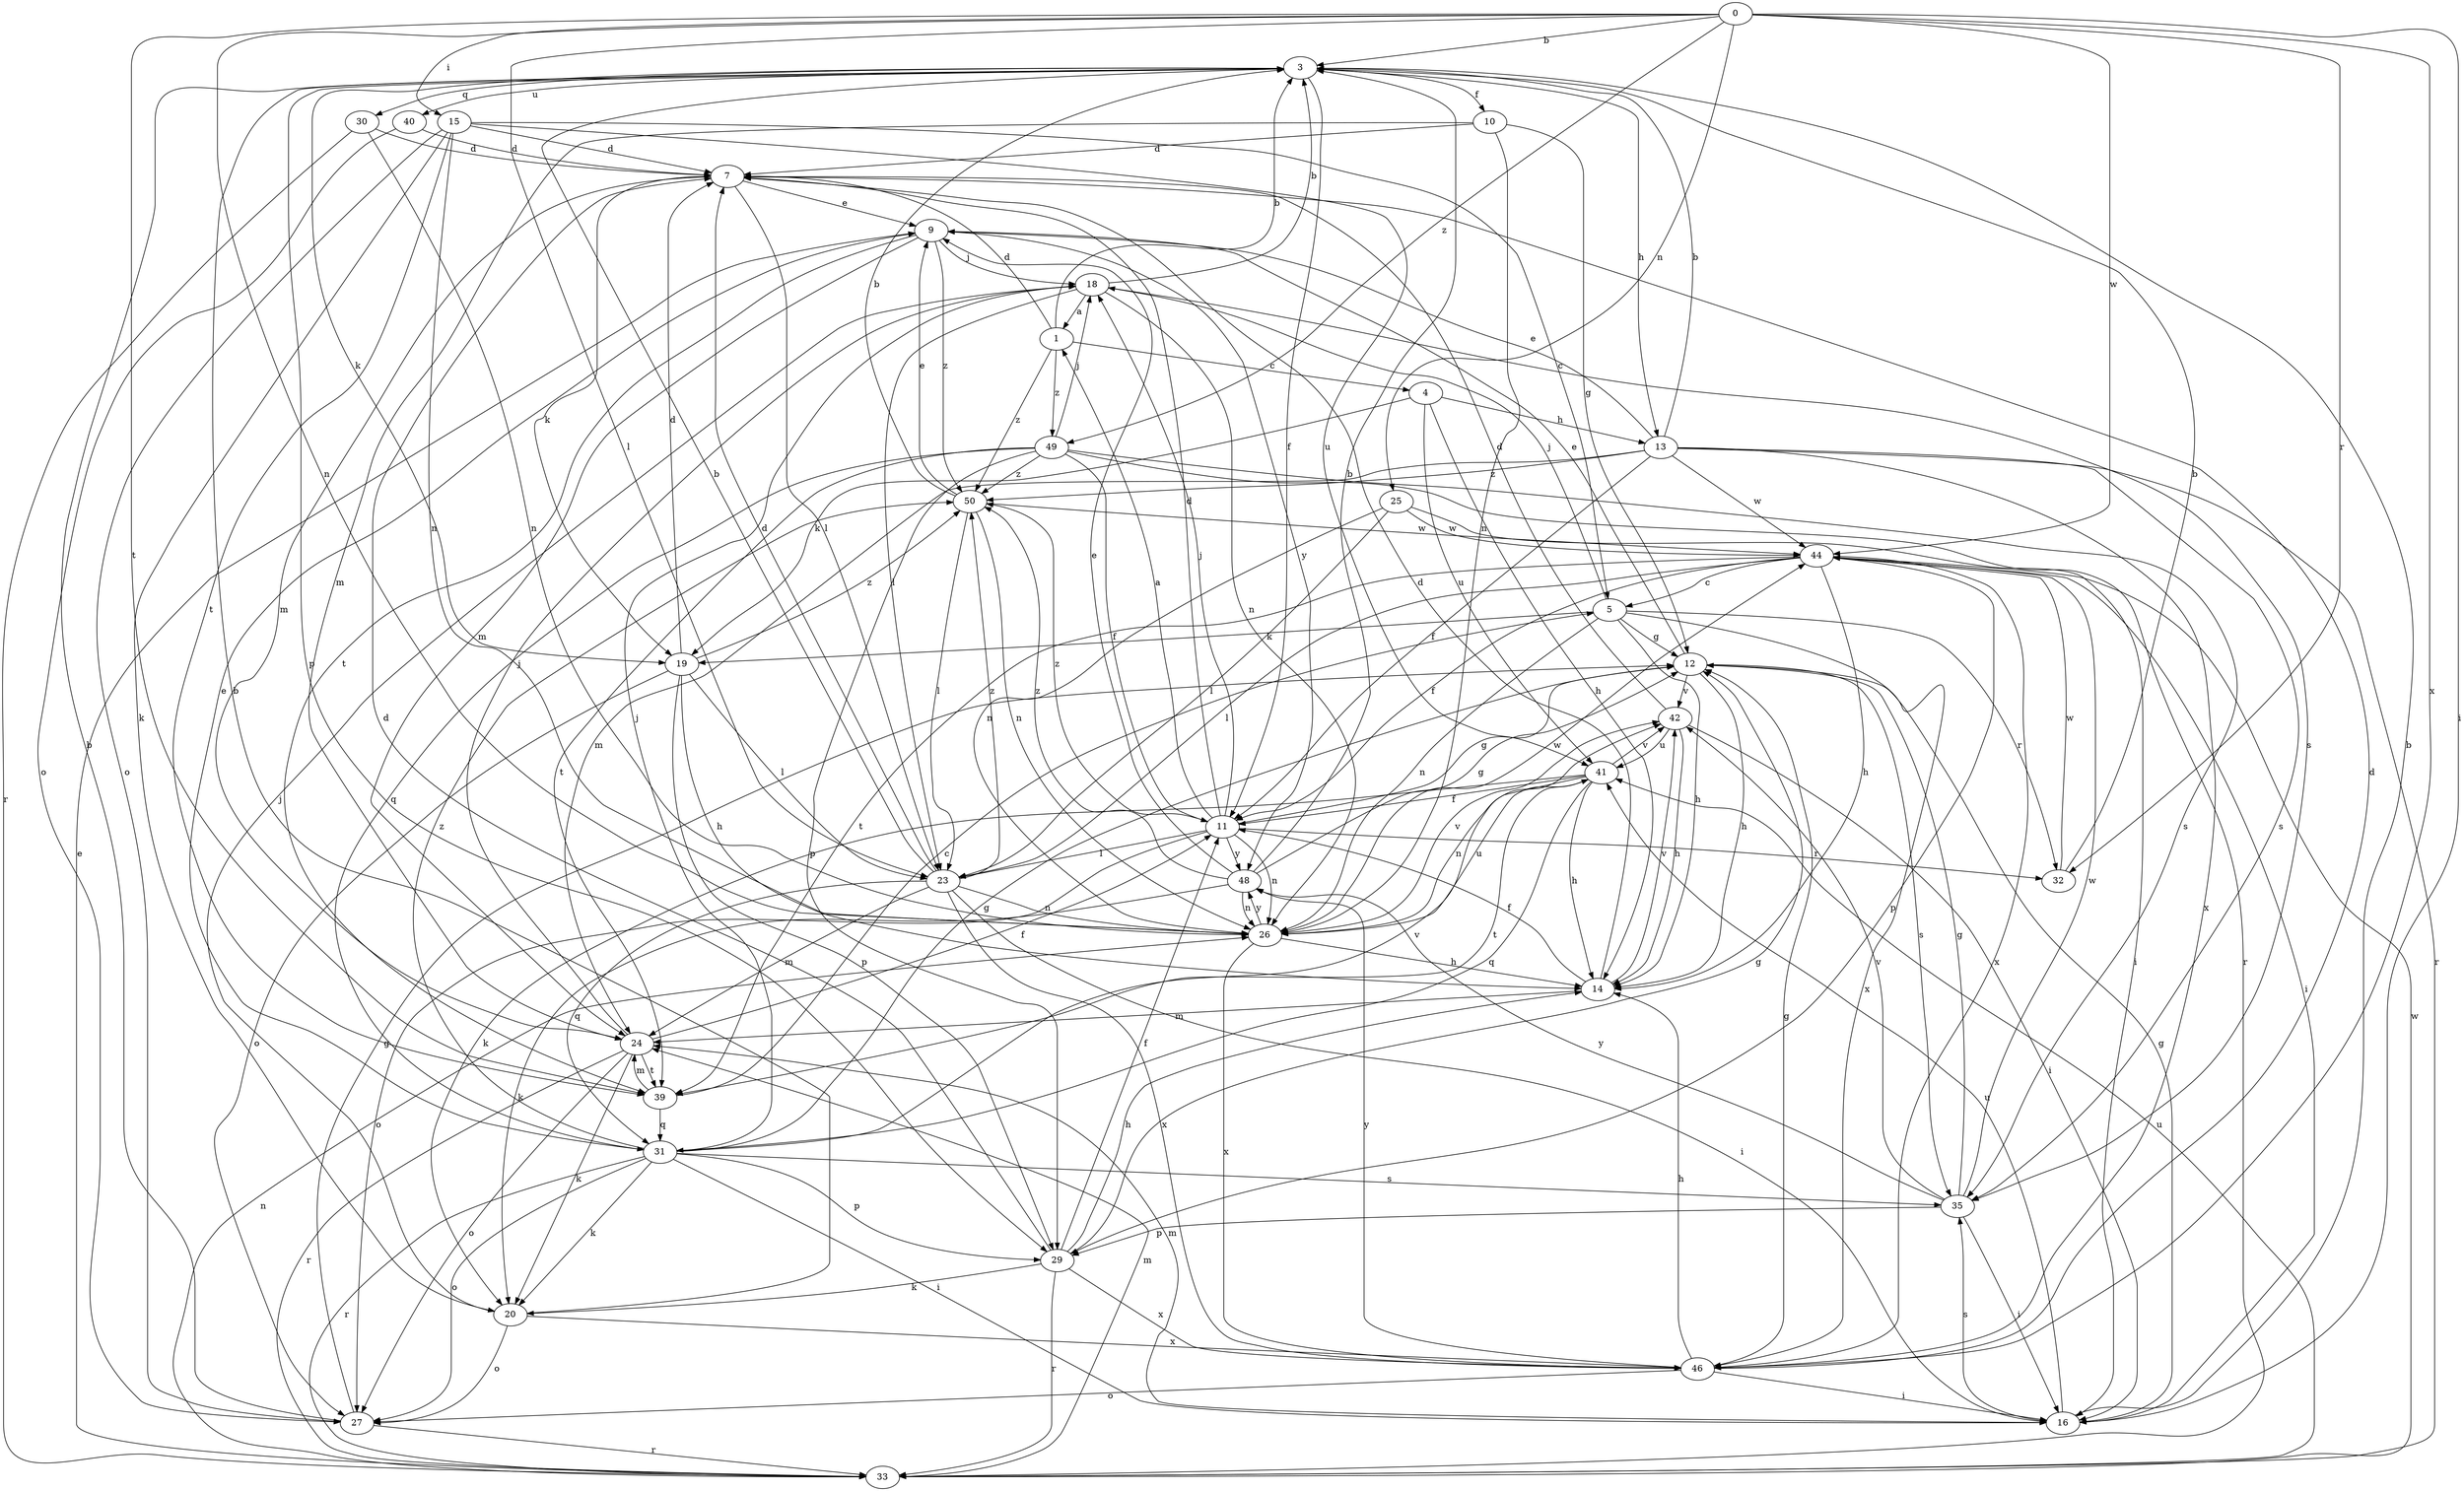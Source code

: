 strict digraph  {
0;
1;
3;
4;
5;
7;
9;
10;
11;
12;
13;
14;
15;
16;
18;
19;
20;
23;
24;
25;
26;
27;
29;
30;
31;
32;
33;
35;
39;
40;
41;
42;
44;
46;
48;
49;
50;
0 -> 3  [label=b];
0 -> 15  [label=i];
0 -> 16  [label=i];
0 -> 23  [label=l];
0 -> 25  [label=n];
0 -> 26  [label=n];
0 -> 32  [label=r];
0 -> 39  [label=t];
0 -> 44  [label=w];
0 -> 46  [label=x];
0 -> 49  [label=z];
1 -> 3  [label=b];
1 -> 4  [label=c];
1 -> 7  [label=d];
1 -> 49  [label=z];
1 -> 50  [label=z];
3 -> 10  [label=f];
3 -> 11  [label=f];
3 -> 13  [label=h];
3 -> 19  [label=k];
3 -> 29  [label=p];
3 -> 30  [label=q];
3 -> 40  [label=u];
4 -> 13  [label=h];
4 -> 14  [label=h];
4 -> 19  [label=k];
4 -> 41  [label=u];
5 -> 12  [label=g];
5 -> 14  [label=h];
5 -> 18  [label=j];
5 -> 19  [label=k];
5 -> 26  [label=n];
5 -> 32  [label=r];
5 -> 46  [label=x];
7 -> 9  [label=e];
7 -> 19  [label=k];
7 -> 23  [label=l];
7 -> 24  [label=m];
9 -> 18  [label=j];
9 -> 24  [label=m];
9 -> 39  [label=t];
9 -> 48  [label=y];
9 -> 50  [label=z];
10 -> 7  [label=d];
10 -> 12  [label=g];
10 -> 24  [label=m];
10 -> 26  [label=n];
11 -> 1  [label=a];
11 -> 7  [label=d];
11 -> 12  [label=g];
11 -> 18  [label=j];
11 -> 23  [label=l];
11 -> 26  [label=n];
11 -> 27  [label=o];
11 -> 32  [label=r];
11 -> 48  [label=y];
11 -> 50  [label=z];
12 -> 9  [label=e];
12 -> 14  [label=h];
12 -> 35  [label=s];
12 -> 42  [label=v];
13 -> 3  [label=b];
13 -> 9  [label=e];
13 -> 11  [label=f];
13 -> 24  [label=m];
13 -> 33  [label=r];
13 -> 35  [label=s];
13 -> 44  [label=w];
13 -> 46  [label=x];
13 -> 50  [label=z];
14 -> 7  [label=d];
14 -> 11  [label=f];
14 -> 24  [label=m];
14 -> 42  [label=v];
15 -> 5  [label=c];
15 -> 7  [label=d];
15 -> 20  [label=k];
15 -> 26  [label=n];
15 -> 27  [label=o];
15 -> 39  [label=t];
15 -> 41  [label=u];
16 -> 3  [label=b];
16 -> 12  [label=g];
16 -> 24  [label=m];
16 -> 35  [label=s];
16 -> 41  [label=u];
18 -> 1  [label=a];
18 -> 3  [label=b];
18 -> 23  [label=l];
18 -> 26  [label=n];
18 -> 35  [label=s];
19 -> 7  [label=d];
19 -> 14  [label=h];
19 -> 23  [label=l];
19 -> 27  [label=o];
19 -> 29  [label=p];
19 -> 50  [label=z];
20 -> 3  [label=b];
20 -> 18  [label=j];
20 -> 27  [label=o];
20 -> 46  [label=x];
23 -> 3  [label=b];
23 -> 7  [label=d];
23 -> 16  [label=i];
23 -> 24  [label=m];
23 -> 26  [label=n];
23 -> 31  [label=q];
23 -> 46  [label=x];
23 -> 50  [label=z];
24 -> 11  [label=f];
24 -> 18  [label=j];
24 -> 20  [label=k];
24 -> 27  [label=o];
24 -> 33  [label=r];
24 -> 39  [label=t];
25 -> 16  [label=i];
25 -> 23  [label=l];
25 -> 26  [label=n];
25 -> 44  [label=w];
26 -> 14  [label=h];
26 -> 41  [label=u];
26 -> 42  [label=v];
26 -> 44  [label=w];
26 -> 46  [label=x];
26 -> 48  [label=y];
27 -> 3  [label=b];
27 -> 12  [label=g];
27 -> 33  [label=r];
29 -> 7  [label=d];
29 -> 11  [label=f];
29 -> 12  [label=g];
29 -> 14  [label=h];
29 -> 20  [label=k];
29 -> 33  [label=r];
29 -> 46  [label=x];
30 -> 7  [label=d];
30 -> 26  [label=n];
30 -> 33  [label=r];
31 -> 9  [label=e];
31 -> 12  [label=g];
31 -> 16  [label=i];
31 -> 18  [label=j];
31 -> 20  [label=k];
31 -> 27  [label=o];
31 -> 29  [label=p];
31 -> 33  [label=r];
31 -> 35  [label=s];
31 -> 42  [label=v];
31 -> 50  [label=z];
32 -> 3  [label=b];
32 -> 44  [label=w];
33 -> 9  [label=e];
33 -> 24  [label=m];
33 -> 26  [label=n];
33 -> 41  [label=u];
33 -> 44  [label=w];
35 -> 12  [label=g];
35 -> 16  [label=i];
35 -> 29  [label=p];
35 -> 42  [label=v];
35 -> 44  [label=w];
35 -> 48  [label=y];
39 -> 5  [label=c];
39 -> 24  [label=m];
39 -> 31  [label=q];
40 -> 7  [label=d];
40 -> 27  [label=o];
41 -> 11  [label=f];
41 -> 14  [label=h];
41 -> 20  [label=k];
41 -> 26  [label=n];
41 -> 31  [label=q];
41 -> 39  [label=t];
41 -> 42  [label=v];
42 -> 7  [label=d];
42 -> 14  [label=h];
42 -> 16  [label=i];
42 -> 41  [label=u];
44 -> 5  [label=c];
44 -> 11  [label=f];
44 -> 14  [label=h];
44 -> 16  [label=i];
44 -> 23  [label=l];
44 -> 29  [label=p];
44 -> 39  [label=t];
44 -> 46  [label=x];
46 -> 7  [label=d];
46 -> 12  [label=g];
46 -> 14  [label=h];
46 -> 16  [label=i];
46 -> 27  [label=o];
46 -> 48  [label=y];
48 -> 3  [label=b];
48 -> 9  [label=e];
48 -> 12  [label=g];
48 -> 20  [label=k];
48 -> 26  [label=n];
48 -> 50  [label=z];
49 -> 11  [label=f];
49 -> 18  [label=j];
49 -> 29  [label=p];
49 -> 31  [label=q];
49 -> 33  [label=r];
49 -> 35  [label=s];
49 -> 39  [label=t];
49 -> 50  [label=z];
50 -> 3  [label=b];
50 -> 9  [label=e];
50 -> 23  [label=l];
50 -> 26  [label=n];
50 -> 44  [label=w];
}
